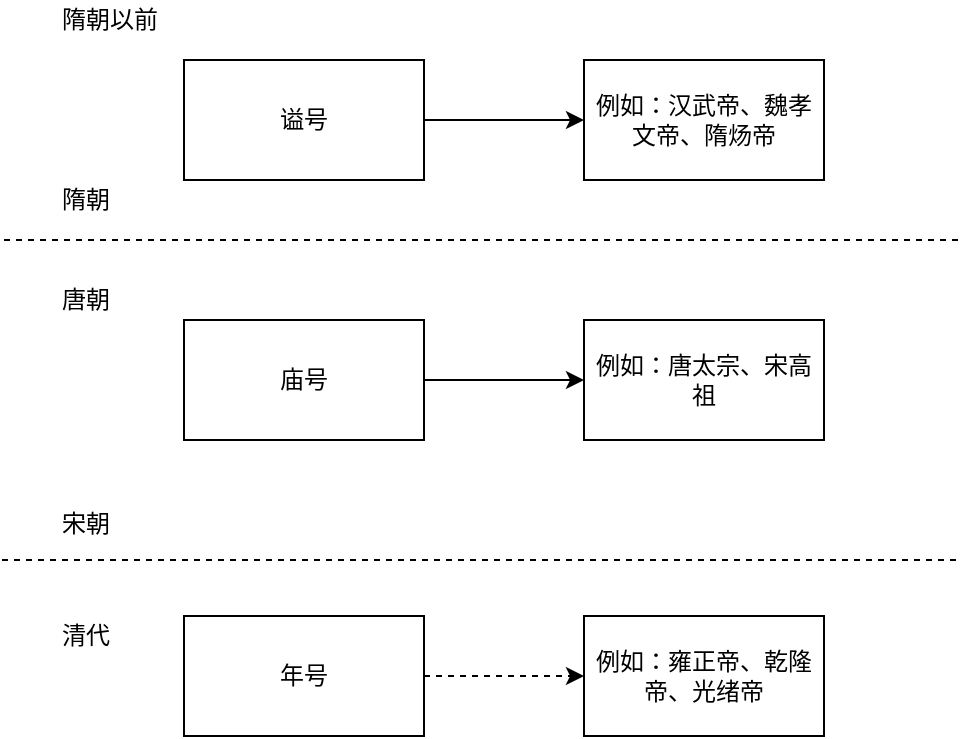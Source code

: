 <mxfile version="10.8.0" type="github"><diagram id="iJG0oWKl8ncF0-rZrzeV" name="第 1 页"><mxGraphModel dx="918" dy="616" grid="1" gridSize="10" guides="1" tooltips="1" connect="1" arrows="1" fold="1" page="1" pageScale="1" pageWidth="827" pageHeight="1169" math="0" shadow="0"><root><mxCell id="0"/><mxCell id="1" parent="0"/><mxCell id="uhxPytCAa1Cl5k7BETOM-7" value="" style="edgeStyle=orthogonalEdgeStyle;rounded=0;orthogonalLoop=1;jettySize=auto;html=1;" edge="1" parent="1" source="uhxPytCAa1Cl5k7BETOM-1" target="uhxPytCAa1Cl5k7BETOM-6"><mxGeometry relative="1" as="geometry"/></mxCell><mxCell id="uhxPytCAa1Cl5k7BETOM-1" value="&lt;span&gt;谥号&lt;/span&gt;" style="rounded=0;whiteSpace=wrap;html=1;" vertex="1" parent="1"><mxGeometry x="320" y="150" width="120" height="60" as="geometry"/></mxCell><mxCell id="uhxPytCAa1Cl5k7BETOM-6" value="&lt;span&gt;例如：汉武帝、魏孝文帝、隋炀帝&lt;/span&gt;&lt;br&gt;" style="rounded=0;whiteSpace=wrap;html=1;" vertex="1" parent="1"><mxGeometry x="520" y="150" width="120" height="60" as="geometry"/></mxCell><mxCell id="uhxPytCAa1Cl5k7BETOM-2" value="" style="endArrow=none;html=1;dashed=1;" edge="1" parent="1"><mxGeometry width="50" height="50" relative="1" as="geometry"><mxPoint x="230" y="240" as="sourcePoint"/><mxPoint x="710" y="240" as="targetPoint"/></mxGeometry></mxCell><mxCell id="uhxPytCAa1Cl5k7BETOM-3" value="唐朝" style="text;html=1;resizable=0;points=[];autosize=1;align=left;verticalAlign=top;spacingTop=-4;" vertex="1" parent="1"><mxGeometry x="257" y="260" width="40" height="20" as="geometry"/></mxCell><mxCell id="uhxPytCAa1Cl5k7BETOM-4" value="隋朝" style="text;html=1;resizable=0;points=[];autosize=1;align=left;verticalAlign=top;spacingTop=-4;" vertex="1" parent="1"><mxGeometry x="257" y="210" width="40" height="20" as="geometry"/></mxCell><mxCell id="uhxPytCAa1Cl5k7BETOM-9" value="" style="edgeStyle=orthogonalEdgeStyle;rounded=0;orthogonalLoop=1;jettySize=auto;html=1;" edge="1" parent="1" source="uhxPytCAa1Cl5k7BETOM-5" target="uhxPytCAa1Cl5k7BETOM-8"><mxGeometry relative="1" as="geometry"/></mxCell><mxCell id="uhxPytCAa1Cl5k7BETOM-5" value="庙号" style="rounded=0;whiteSpace=wrap;html=1;" vertex="1" parent="1"><mxGeometry x="320" y="280" width="120" height="60" as="geometry"/></mxCell><mxCell id="uhxPytCAa1Cl5k7BETOM-8" value="&lt;span&gt;例如：唐太宗、宋高祖&lt;/span&gt;" style="rounded=0;whiteSpace=wrap;html=1;" vertex="1" parent="1"><mxGeometry x="520" y="280" width="120" height="60" as="geometry"/></mxCell><mxCell id="uhxPytCAa1Cl5k7BETOM-10" value="" style="endArrow=none;html=1;dashed=1;" edge="1" parent="1"><mxGeometry width="50" height="50" relative="1" as="geometry"><mxPoint x="229" y="400" as="sourcePoint"/><mxPoint x="709" y="400" as="targetPoint"/></mxGeometry></mxCell><mxCell id="uhxPytCAa1Cl5k7BETOM-11" value="&lt;span&gt;清代&lt;/span&gt;" style="text;html=1;resizable=0;points=[];autosize=1;align=left;verticalAlign=top;spacingTop=-4;" vertex="1" parent="1"><mxGeometry x="257" y="428" width="40" height="20" as="geometry"/></mxCell><mxCell id="uhxPytCAa1Cl5k7BETOM-12" value="宋朝" style="text;html=1;resizable=0;points=[];autosize=1;align=left;verticalAlign=top;spacingTop=-4;" vertex="1" parent="1"><mxGeometry x="257" y="372" width="40" height="20" as="geometry"/></mxCell><mxCell id="uhxPytCAa1Cl5k7BETOM-15" value="" style="edgeStyle=orthogonalEdgeStyle;rounded=0;orthogonalLoop=1;jettySize=auto;html=1;dashed=1;" edge="1" parent="1" source="uhxPytCAa1Cl5k7BETOM-13" target="uhxPytCAa1Cl5k7BETOM-14"><mxGeometry relative="1" as="geometry"/></mxCell><mxCell id="uhxPytCAa1Cl5k7BETOM-13" value="年号" style="rounded=0;whiteSpace=wrap;html=1;" vertex="1" parent="1"><mxGeometry x="320" y="428" width="120" height="60" as="geometry"/></mxCell><mxCell id="uhxPytCAa1Cl5k7BETOM-14" value="&lt;span&gt;例如：雍正帝、乾隆帝、光绪帝&lt;/span&gt;" style="rounded=0;whiteSpace=wrap;html=1;" vertex="1" parent="1"><mxGeometry x="520" y="428" width="120" height="60" as="geometry"/></mxCell><mxCell id="uhxPytCAa1Cl5k7BETOM-16" value="隋朝以前" style="text;html=1;resizable=0;points=[];autosize=1;align=left;verticalAlign=top;spacingTop=-4;" vertex="1" parent="1"><mxGeometry x="257" y="120" width="60" height="20" as="geometry"/></mxCell></root></mxGraphModel></diagram></mxfile>